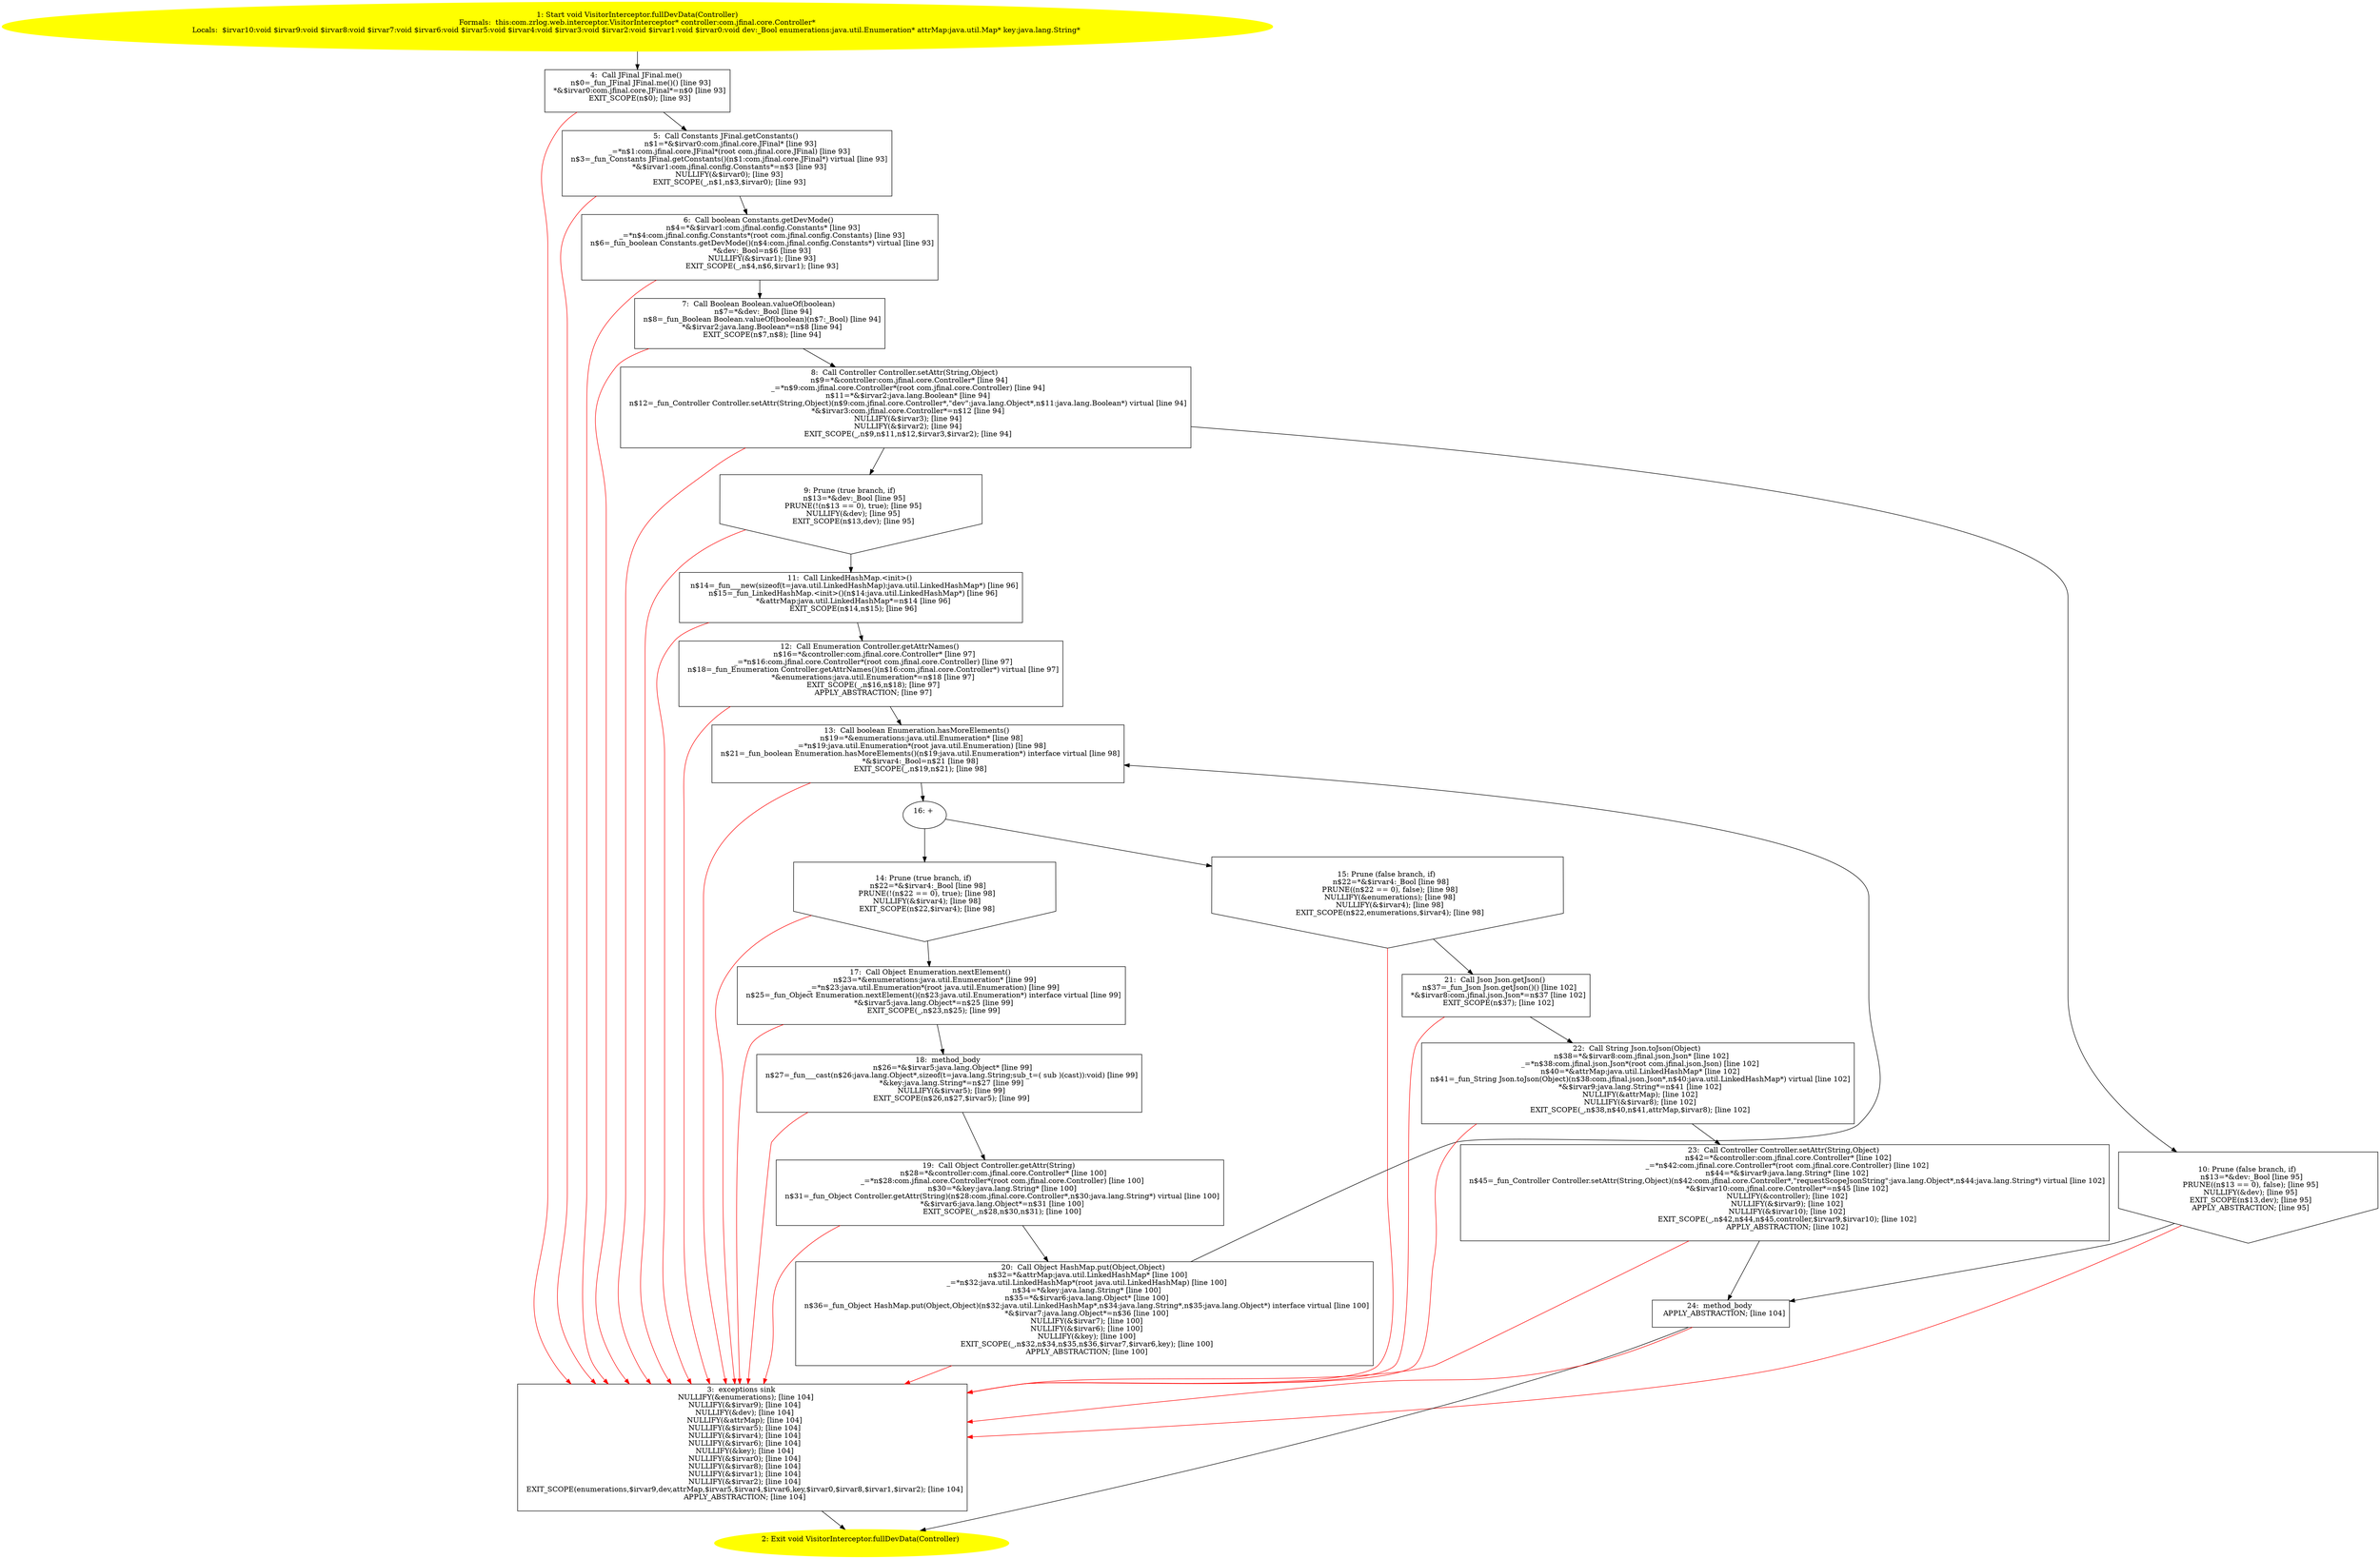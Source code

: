 /* @generated */
digraph cfg {
"com.zrlog.web.interceptor.VisitorInterceptor.fullDevData(com.jfinal.core.Controller):void.855113fd0aaafa2d1c501c24926ce040_1" [label="1: Start void VisitorInterceptor.fullDevData(Controller)\nFormals:  this:com.zrlog.web.interceptor.VisitorInterceptor* controller:com.jfinal.core.Controller*\nLocals:  $irvar10:void $irvar9:void $irvar8:void $irvar7:void $irvar6:void $irvar5:void $irvar4:void $irvar3:void $irvar2:void $irvar1:void $irvar0:void dev:_Bool enumerations:java.util.Enumeration* attrMap:java.util.Map* key:java.lang.String* \n  " color=yellow style=filled]
	

	 "com.zrlog.web.interceptor.VisitorInterceptor.fullDevData(com.jfinal.core.Controller):void.855113fd0aaafa2d1c501c24926ce040_1" -> "com.zrlog.web.interceptor.VisitorInterceptor.fullDevData(com.jfinal.core.Controller):void.855113fd0aaafa2d1c501c24926ce040_4" ;
"com.zrlog.web.interceptor.VisitorInterceptor.fullDevData(com.jfinal.core.Controller):void.855113fd0aaafa2d1c501c24926ce040_2" [label="2: Exit void VisitorInterceptor.fullDevData(Controller) \n  " color=yellow style=filled]
	

"com.zrlog.web.interceptor.VisitorInterceptor.fullDevData(com.jfinal.core.Controller):void.855113fd0aaafa2d1c501c24926ce040_3" [label="3:  exceptions sink \n   NULLIFY(&enumerations); [line 104]\n  NULLIFY(&$irvar9); [line 104]\n  NULLIFY(&dev); [line 104]\n  NULLIFY(&attrMap); [line 104]\n  NULLIFY(&$irvar5); [line 104]\n  NULLIFY(&$irvar4); [line 104]\n  NULLIFY(&$irvar6); [line 104]\n  NULLIFY(&key); [line 104]\n  NULLIFY(&$irvar0); [line 104]\n  NULLIFY(&$irvar8); [line 104]\n  NULLIFY(&$irvar1); [line 104]\n  NULLIFY(&$irvar2); [line 104]\n  EXIT_SCOPE(enumerations,$irvar9,dev,attrMap,$irvar5,$irvar4,$irvar6,key,$irvar0,$irvar8,$irvar1,$irvar2); [line 104]\n  APPLY_ABSTRACTION; [line 104]\n " shape="box"]
	

	 "com.zrlog.web.interceptor.VisitorInterceptor.fullDevData(com.jfinal.core.Controller):void.855113fd0aaafa2d1c501c24926ce040_3" -> "com.zrlog.web.interceptor.VisitorInterceptor.fullDevData(com.jfinal.core.Controller):void.855113fd0aaafa2d1c501c24926ce040_2" ;
"com.zrlog.web.interceptor.VisitorInterceptor.fullDevData(com.jfinal.core.Controller):void.855113fd0aaafa2d1c501c24926ce040_4" [label="4:  Call JFinal JFinal.me() \n   n$0=_fun_JFinal JFinal.me()() [line 93]\n  *&$irvar0:com.jfinal.core.JFinal*=n$0 [line 93]\n  EXIT_SCOPE(n$0); [line 93]\n " shape="box"]
	

	 "com.zrlog.web.interceptor.VisitorInterceptor.fullDevData(com.jfinal.core.Controller):void.855113fd0aaafa2d1c501c24926ce040_4" -> "com.zrlog.web.interceptor.VisitorInterceptor.fullDevData(com.jfinal.core.Controller):void.855113fd0aaafa2d1c501c24926ce040_5" ;
	 "com.zrlog.web.interceptor.VisitorInterceptor.fullDevData(com.jfinal.core.Controller):void.855113fd0aaafa2d1c501c24926ce040_4" -> "com.zrlog.web.interceptor.VisitorInterceptor.fullDevData(com.jfinal.core.Controller):void.855113fd0aaafa2d1c501c24926ce040_3" [color="red" ];
"com.zrlog.web.interceptor.VisitorInterceptor.fullDevData(com.jfinal.core.Controller):void.855113fd0aaafa2d1c501c24926ce040_5" [label="5:  Call Constants JFinal.getConstants() \n   n$1=*&$irvar0:com.jfinal.core.JFinal* [line 93]\n  _=*n$1:com.jfinal.core.JFinal*(root com.jfinal.core.JFinal) [line 93]\n  n$3=_fun_Constants JFinal.getConstants()(n$1:com.jfinal.core.JFinal*) virtual [line 93]\n  *&$irvar1:com.jfinal.config.Constants*=n$3 [line 93]\n  NULLIFY(&$irvar0); [line 93]\n  EXIT_SCOPE(_,n$1,n$3,$irvar0); [line 93]\n " shape="box"]
	

	 "com.zrlog.web.interceptor.VisitorInterceptor.fullDevData(com.jfinal.core.Controller):void.855113fd0aaafa2d1c501c24926ce040_5" -> "com.zrlog.web.interceptor.VisitorInterceptor.fullDevData(com.jfinal.core.Controller):void.855113fd0aaafa2d1c501c24926ce040_6" ;
	 "com.zrlog.web.interceptor.VisitorInterceptor.fullDevData(com.jfinal.core.Controller):void.855113fd0aaafa2d1c501c24926ce040_5" -> "com.zrlog.web.interceptor.VisitorInterceptor.fullDevData(com.jfinal.core.Controller):void.855113fd0aaafa2d1c501c24926ce040_3" [color="red" ];
"com.zrlog.web.interceptor.VisitorInterceptor.fullDevData(com.jfinal.core.Controller):void.855113fd0aaafa2d1c501c24926ce040_6" [label="6:  Call boolean Constants.getDevMode() \n   n$4=*&$irvar1:com.jfinal.config.Constants* [line 93]\n  _=*n$4:com.jfinal.config.Constants*(root com.jfinal.config.Constants) [line 93]\n  n$6=_fun_boolean Constants.getDevMode()(n$4:com.jfinal.config.Constants*) virtual [line 93]\n  *&dev:_Bool=n$6 [line 93]\n  NULLIFY(&$irvar1); [line 93]\n  EXIT_SCOPE(_,n$4,n$6,$irvar1); [line 93]\n " shape="box"]
	

	 "com.zrlog.web.interceptor.VisitorInterceptor.fullDevData(com.jfinal.core.Controller):void.855113fd0aaafa2d1c501c24926ce040_6" -> "com.zrlog.web.interceptor.VisitorInterceptor.fullDevData(com.jfinal.core.Controller):void.855113fd0aaafa2d1c501c24926ce040_7" ;
	 "com.zrlog.web.interceptor.VisitorInterceptor.fullDevData(com.jfinal.core.Controller):void.855113fd0aaafa2d1c501c24926ce040_6" -> "com.zrlog.web.interceptor.VisitorInterceptor.fullDevData(com.jfinal.core.Controller):void.855113fd0aaafa2d1c501c24926ce040_3" [color="red" ];
"com.zrlog.web.interceptor.VisitorInterceptor.fullDevData(com.jfinal.core.Controller):void.855113fd0aaafa2d1c501c24926ce040_7" [label="7:  Call Boolean Boolean.valueOf(boolean) \n   n$7=*&dev:_Bool [line 94]\n  n$8=_fun_Boolean Boolean.valueOf(boolean)(n$7:_Bool) [line 94]\n  *&$irvar2:java.lang.Boolean*=n$8 [line 94]\n  EXIT_SCOPE(n$7,n$8); [line 94]\n " shape="box"]
	

	 "com.zrlog.web.interceptor.VisitorInterceptor.fullDevData(com.jfinal.core.Controller):void.855113fd0aaafa2d1c501c24926ce040_7" -> "com.zrlog.web.interceptor.VisitorInterceptor.fullDevData(com.jfinal.core.Controller):void.855113fd0aaafa2d1c501c24926ce040_8" ;
	 "com.zrlog.web.interceptor.VisitorInterceptor.fullDevData(com.jfinal.core.Controller):void.855113fd0aaafa2d1c501c24926ce040_7" -> "com.zrlog.web.interceptor.VisitorInterceptor.fullDevData(com.jfinal.core.Controller):void.855113fd0aaafa2d1c501c24926ce040_3" [color="red" ];
"com.zrlog.web.interceptor.VisitorInterceptor.fullDevData(com.jfinal.core.Controller):void.855113fd0aaafa2d1c501c24926ce040_8" [label="8:  Call Controller Controller.setAttr(String,Object) \n   n$9=*&controller:com.jfinal.core.Controller* [line 94]\n  _=*n$9:com.jfinal.core.Controller*(root com.jfinal.core.Controller) [line 94]\n  n$11=*&$irvar2:java.lang.Boolean* [line 94]\n  n$12=_fun_Controller Controller.setAttr(String,Object)(n$9:com.jfinal.core.Controller*,\"dev\":java.lang.Object*,n$11:java.lang.Boolean*) virtual [line 94]\n  *&$irvar3:com.jfinal.core.Controller*=n$12 [line 94]\n  NULLIFY(&$irvar3); [line 94]\n  NULLIFY(&$irvar2); [line 94]\n  EXIT_SCOPE(_,n$9,n$11,n$12,$irvar3,$irvar2); [line 94]\n " shape="box"]
	

	 "com.zrlog.web.interceptor.VisitorInterceptor.fullDevData(com.jfinal.core.Controller):void.855113fd0aaafa2d1c501c24926ce040_8" -> "com.zrlog.web.interceptor.VisitorInterceptor.fullDevData(com.jfinal.core.Controller):void.855113fd0aaafa2d1c501c24926ce040_9" ;
	 "com.zrlog.web.interceptor.VisitorInterceptor.fullDevData(com.jfinal.core.Controller):void.855113fd0aaafa2d1c501c24926ce040_8" -> "com.zrlog.web.interceptor.VisitorInterceptor.fullDevData(com.jfinal.core.Controller):void.855113fd0aaafa2d1c501c24926ce040_10" ;
	 "com.zrlog.web.interceptor.VisitorInterceptor.fullDevData(com.jfinal.core.Controller):void.855113fd0aaafa2d1c501c24926ce040_8" -> "com.zrlog.web.interceptor.VisitorInterceptor.fullDevData(com.jfinal.core.Controller):void.855113fd0aaafa2d1c501c24926ce040_3" [color="red" ];
"com.zrlog.web.interceptor.VisitorInterceptor.fullDevData(com.jfinal.core.Controller):void.855113fd0aaafa2d1c501c24926ce040_9" [label="9: Prune (true branch, if) \n   n$13=*&dev:_Bool [line 95]\n  PRUNE(!(n$13 == 0), true); [line 95]\n  NULLIFY(&dev); [line 95]\n  EXIT_SCOPE(n$13,dev); [line 95]\n " shape="invhouse"]
	

	 "com.zrlog.web.interceptor.VisitorInterceptor.fullDevData(com.jfinal.core.Controller):void.855113fd0aaafa2d1c501c24926ce040_9" -> "com.zrlog.web.interceptor.VisitorInterceptor.fullDevData(com.jfinal.core.Controller):void.855113fd0aaafa2d1c501c24926ce040_11" ;
	 "com.zrlog.web.interceptor.VisitorInterceptor.fullDevData(com.jfinal.core.Controller):void.855113fd0aaafa2d1c501c24926ce040_9" -> "com.zrlog.web.interceptor.VisitorInterceptor.fullDevData(com.jfinal.core.Controller):void.855113fd0aaafa2d1c501c24926ce040_3" [color="red" ];
"com.zrlog.web.interceptor.VisitorInterceptor.fullDevData(com.jfinal.core.Controller):void.855113fd0aaafa2d1c501c24926ce040_10" [label="10: Prune (false branch, if) \n   n$13=*&dev:_Bool [line 95]\n  PRUNE((n$13 == 0), false); [line 95]\n  NULLIFY(&dev); [line 95]\n  EXIT_SCOPE(n$13,dev); [line 95]\n  APPLY_ABSTRACTION; [line 95]\n " shape="invhouse"]
	

	 "com.zrlog.web.interceptor.VisitorInterceptor.fullDevData(com.jfinal.core.Controller):void.855113fd0aaafa2d1c501c24926ce040_10" -> "com.zrlog.web.interceptor.VisitorInterceptor.fullDevData(com.jfinal.core.Controller):void.855113fd0aaafa2d1c501c24926ce040_24" ;
	 "com.zrlog.web.interceptor.VisitorInterceptor.fullDevData(com.jfinal.core.Controller):void.855113fd0aaafa2d1c501c24926ce040_10" -> "com.zrlog.web.interceptor.VisitorInterceptor.fullDevData(com.jfinal.core.Controller):void.855113fd0aaafa2d1c501c24926ce040_3" [color="red" ];
"com.zrlog.web.interceptor.VisitorInterceptor.fullDevData(com.jfinal.core.Controller):void.855113fd0aaafa2d1c501c24926ce040_11" [label="11:  Call LinkedHashMap.<init>() \n   n$14=_fun___new(sizeof(t=java.util.LinkedHashMap):java.util.LinkedHashMap*) [line 96]\n  n$15=_fun_LinkedHashMap.<init>()(n$14:java.util.LinkedHashMap*) [line 96]\n  *&attrMap:java.util.LinkedHashMap*=n$14 [line 96]\n  EXIT_SCOPE(n$14,n$15); [line 96]\n " shape="box"]
	

	 "com.zrlog.web.interceptor.VisitorInterceptor.fullDevData(com.jfinal.core.Controller):void.855113fd0aaafa2d1c501c24926ce040_11" -> "com.zrlog.web.interceptor.VisitorInterceptor.fullDevData(com.jfinal.core.Controller):void.855113fd0aaafa2d1c501c24926ce040_12" ;
	 "com.zrlog.web.interceptor.VisitorInterceptor.fullDevData(com.jfinal.core.Controller):void.855113fd0aaafa2d1c501c24926ce040_11" -> "com.zrlog.web.interceptor.VisitorInterceptor.fullDevData(com.jfinal.core.Controller):void.855113fd0aaafa2d1c501c24926ce040_3" [color="red" ];
"com.zrlog.web.interceptor.VisitorInterceptor.fullDevData(com.jfinal.core.Controller):void.855113fd0aaafa2d1c501c24926ce040_12" [label="12:  Call Enumeration Controller.getAttrNames() \n   n$16=*&controller:com.jfinal.core.Controller* [line 97]\n  _=*n$16:com.jfinal.core.Controller*(root com.jfinal.core.Controller) [line 97]\n  n$18=_fun_Enumeration Controller.getAttrNames()(n$16:com.jfinal.core.Controller*) virtual [line 97]\n  *&enumerations:java.util.Enumeration*=n$18 [line 97]\n  EXIT_SCOPE(_,n$16,n$18); [line 97]\n  APPLY_ABSTRACTION; [line 97]\n " shape="box"]
	

	 "com.zrlog.web.interceptor.VisitorInterceptor.fullDevData(com.jfinal.core.Controller):void.855113fd0aaafa2d1c501c24926ce040_12" -> "com.zrlog.web.interceptor.VisitorInterceptor.fullDevData(com.jfinal.core.Controller):void.855113fd0aaafa2d1c501c24926ce040_13" ;
	 "com.zrlog.web.interceptor.VisitorInterceptor.fullDevData(com.jfinal.core.Controller):void.855113fd0aaafa2d1c501c24926ce040_12" -> "com.zrlog.web.interceptor.VisitorInterceptor.fullDevData(com.jfinal.core.Controller):void.855113fd0aaafa2d1c501c24926ce040_3" [color="red" ];
"com.zrlog.web.interceptor.VisitorInterceptor.fullDevData(com.jfinal.core.Controller):void.855113fd0aaafa2d1c501c24926ce040_13" [label="13:  Call boolean Enumeration.hasMoreElements() \n   n$19=*&enumerations:java.util.Enumeration* [line 98]\n  _=*n$19:java.util.Enumeration*(root java.util.Enumeration) [line 98]\n  n$21=_fun_boolean Enumeration.hasMoreElements()(n$19:java.util.Enumeration*) interface virtual [line 98]\n  *&$irvar4:_Bool=n$21 [line 98]\n  EXIT_SCOPE(_,n$19,n$21); [line 98]\n " shape="box"]
	

	 "com.zrlog.web.interceptor.VisitorInterceptor.fullDevData(com.jfinal.core.Controller):void.855113fd0aaafa2d1c501c24926ce040_13" -> "com.zrlog.web.interceptor.VisitorInterceptor.fullDevData(com.jfinal.core.Controller):void.855113fd0aaafa2d1c501c24926ce040_16" ;
	 "com.zrlog.web.interceptor.VisitorInterceptor.fullDevData(com.jfinal.core.Controller):void.855113fd0aaafa2d1c501c24926ce040_13" -> "com.zrlog.web.interceptor.VisitorInterceptor.fullDevData(com.jfinal.core.Controller):void.855113fd0aaafa2d1c501c24926ce040_3" [color="red" ];
"com.zrlog.web.interceptor.VisitorInterceptor.fullDevData(com.jfinal.core.Controller):void.855113fd0aaafa2d1c501c24926ce040_14" [label="14: Prune (true branch, if) \n   n$22=*&$irvar4:_Bool [line 98]\n  PRUNE(!(n$22 == 0), true); [line 98]\n  NULLIFY(&$irvar4); [line 98]\n  EXIT_SCOPE(n$22,$irvar4); [line 98]\n " shape="invhouse"]
	

	 "com.zrlog.web.interceptor.VisitorInterceptor.fullDevData(com.jfinal.core.Controller):void.855113fd0aaafa2d1c501c24926ce040_14" -> "com.zrlog.web.interceptor.VisitorInterceptor.fullDevData(com.jfinal.core.Controller):void.855113fd0aaafa2d1c501c24926ce040_17" ;
	 "com.zrlog.web.interceptor.VisitorInterceptor.fullDevData(com.jfinal.core.Controller):void.855113fd0aaafa2d1c501c24926ce040_14" -> "com.zrlog.web.interceptor.VisitorInterceptor.fullDevData(com.jfinal.core.Controller):void.855113fd0aaafa2d1c501c24926ce040_3" [color="red" ];
"com.zrlog.web.interceptor.VisitorInterceptor.fullDevData(com.jfinal.core.Controller):void.855113fd0aaafa2d1c501c24926ce040_15" [label="15: Prune (false branch, if) \n   n$22=*&$irvar4:_Bool [line 98]\n  PRUNE((n$22 == 0), false); [line 98]\n  NULLIFY(&enumerations); [line 98]\n  NULLIFY(&$irvar4); [line 98]\n  EXIT_SCOPE(n$22,enumerations,$irvar4); [line 98]\n " shape="invhouse"]
	

	 "com.zrlog.web.interceptor.VisitorInterceptor.fullDevData(com.jfinal.core.Controller):void.855113fd0aaafa2d1c501c24926ce040_15" -> "com.zrlog.web.interceptor.VisitorInterceptor.fullDevData(com.jfinal.core.Controller):void.855113fd0aaafa2d1c501c24926ce040_21" ;
	 "com.zrlog.web.interceptor.VisitorInterceptor.fullDevData(com.jfinal.core.Controller):void.855113fd0aaafa2d1c501c24926ce040_15" -> "com.zrlog.web.interceptor.VisitorInterceptor.fullDevData(com.jfinal.core.Controller):void.855113fd0aaafa2d1c501c24926ce040_3" [color="red" ];
"com.zrlog.web.interceptor.VisitorInterceptor.fullDevData(com.jfinal.core.Controller):void.855113fd0aaafa2d1c501c24926ce040_16" [label="16: + \n  " ]
	

	 "com.zrlog.web.interceptor.VisitorInterceptor.fullDevData(com.jfinal.core.Controller):void.855113fd0aaafa2d1c501c24926ce040_16" -> "com.zrlog.web.interceptor.VisitorInterceptor.fullDevData(com.jfinal.core.Controller):void.855113fd0aaafa2d1c501c24926ce040_14" ;
	 "com.zrlog.web.interceptor.VisitorInterceptor.fullDevData(com.jfinal.core.Controller):void.855113fd0aaafa2d1c501c24926ce040_16" -> "com.zrlog.web.interceptor.VisitorInterceptor.fullDevData(com.jfinal.core.Controller):void.855113fd0aaafa2d1c501c24926ce040_15" ;
"com.zrlog.web.interceptor.VisitorInterceptor.fullDevData(com.jfinal.core.Controller):void.855113fd0aaafa2d1c501c24926ce040_17" [label="17:  Call Object Enumeration.nextElement() \n   n$23=*&enumerations:java.util.Enumeration* [line 99]\n  _=*n$23:java.util.Enumeration*(root java.util.Enumeration) [line 99]\n  n$25=_fun_Object Enumeration.nextElement()(n$23:java.util.Enumeration*) interface virtual [line 99]\n  *&$irvar5:java.lang.Object*=n$25 [line 99]\n  EXIT_SCOPE(_,n$23,n$25); [line 99]\n " shape="box"]
	

	 "com.zrlog.web.interceptor.VisitorInterceptor.fullDevData(com.jfinal.core.Controller):void.855113fd0aaafa2d1c501c24926ce040_17" -> "com.zrlog.web.interceptor.VisitorInterceptor.fullDevData(com.jfinal.core.Controller):void.855113fd0aaafa2d1c501c24926ce040_18" ;
	 "com.zrlog.web.interceptor.VisitorInterceptor.fullDevData(com.jfinal.core.Controller):void.855113fd0aaafa2d1c501c24926ce040_17" -> "com.zrlog.web.interceptor.VisitorInterceptor.fullDevData(com.jfinal.core.Controller):void.855113fd0aaafa2d1c501c24926ce040_3" [color="red" ];
"com.zrlog.web.interceptor.VisitorInterceptor.fullDevData(com.jfinal.core.Controller):void.855113fd0aaafa2d1c501c24926ce040_18" [label="18:  method_body \n   n$26=*&$irvar5:java.lang.Object* [line 99]\n  n$27=_fun___cast(n$26:java.lang.Object*,sizeof(t=java.lang.String;sub_t=( sub )(cast)):void) [line 99]\n  *&key:java.lang.String*=n$27 [line 99]\n  NULLIFY(&$irvar5); [line 99]\n  EXIT_SCOPE(n$26,n$27,$irvar5); [line 99]\n " shape="box"]
	

	 "com.zrlog.web.interceptor.VisitorInterceptor.fullDevData(com.jfinal.core.Controller):void.855113fd0aaafa2d1c501c24926ce040_18" -> "com.zrlog.web.interceptor.VisitorInterceptor.fullDevData(com.jfinal.core.Controller):void.855113fd0aaafa2d1c501c24926ce040_19" ;
	 "com.zrlog.web.interceptor.VisitorInterceptor.fullDevData(com.jfinal.core.Controller):void.855113fd0aaafa2d1c501c24926ce040_18" -> "com.zrlog.web.interceptor.VisitorInterceptor.fullDevData(com.jfinal.core.Controller):void.855113fd0aaafa2d1c501c24926ce040_3" [color="red" ];
"com.zrlog.web.interceptor.VisitorInterceptor.fullDevData(com.jfinal.core.Controller):void.855113fd0aaafa2d1c501c24926ce040_19" [label="19:  Call Object Controller.getAttr(String) \n   n$28=*&controller:com.jfinal.core.Controller* [line 100]\n  _=*n$28:com.jfinal.core.Controller*(root com.jfinal.core.Controller) [line 100]\n  n$30=*&key:java.lang.String* [line 100]\n  n$31=_fun_Object Controller.getAttr(String)(n$28:com.jfinal.core.Controller*,n$30:java.lang.String*) virtual [line 100]\n  *&$irvar6:java.lang.Object*=n$31 [line 100]\n  EXIT_SCOPE(_,n$28,n$30,n$31); [line 100]\n " shape="box"]
	

	 "com.zrlog.web.interceptor.VisitorInterceptor.fullDevData(com.jfinal.core.Controller):void.855113fd0aaafa2d1c501c24926ce040_19" -> "com.zrlog.web.interceptor.VisitorInterceptor.fullDevData(com.jfinal.core.Controller):void.855113fd0aaafa2d1c501c24926ce040_20" ;
	 "com.zrlog.web.interceptor.VisitorInterceptor.fullDevData(com.jfinal.core.Controller):void.855113fd0aaafa2d1c501c24926ce040_19" -> "com.zrlog.web.interceptor.VisitorInterceptor.fullDevData(com.jfinal.core.Controller):void.855113fd0aaafa2d1c501c24926ce040_3" [color="red" ];
"com.zrlog.web.interceptor.VisitorInterceptor.fullDevData(com.jfinal.core.Controller):void.855113fd0aaafa2d1c501c24926ce040_20" [label="20:  Call Object HashMap.put(Object,Object) \n   n$32=*&attrMap:java.util.LinkedHashMap* [line 100]\n  _=*n$32:java.util.LinkedHashMap*(root java.util.LinkedHashMap) [line 100]\n  n$34=*&key:java.lang.String* [line 100]\n  n$35=*&$irvar6:java.lang.Object* [line 100]\n  n$36=_fun_Object HashMap.put(Object,Object)(n$32:java.util.LinkedHashMap*,n$34:java.lang.String*,n$35:java.lang.Object*) interface virtual [line 100]\n  *&$irvar7:java.lang.Object*=n$36 [line 100]\n  NULLIFY(&$irvar7); [line 100]\n  NULLIFY(&$irvar6); [line 100]\n  NULLIFY(&key); [line 100]\n  EXIT_SCOPE(_,n$32,n$34,n$35,n$36,$irvar7,$irvar6,key); [line 100]\n  APPLY_ABSTRACTION; [line 100]\n " shape="box"]
	

	 "com.zrlog.web.interceptor.VisitorInterceptor.fullDevData(com.jfinal.core.Controller):void.855113fd0aaafa2d1c501c24926ce040_20" -> "com.zrlog.web.interceptor.VisitorInterceptor.fullDevData(com.jfinal.core.Controller):void.855113fd0aaafa2d1c501c24926ce040_13" ;
	 "com.zrlog.web.interceptor.VisitorInterceptor.fullDevData(com.jfinal.core.Controller):void.855113fd0aaafa2d1c501c24926ce040_20" -> "com.zrlog.web.interceptor.VisitorInterceptor.fullDevData(com.jfinal.core.Controller):void.855113fd0aaafa2d1c501c24926ce040_3" [color="red" ];
"com.zrlog.web.interceptor.VisitorInterceptor.fullDevData(com.jfinal.core.Controller):void.855113fd0aaafa2d1c501c24926ce040_21" [label="21:  Call Json Json.getJson() \n   n$37=_fun_Json Json.getJson()() [line 102]\n  *&$irvar8:com.jfinal.json.Json*=n$37 [line 102]\n  EXIT_SCOPE(n$37); [line 102]\n " shape="box"]
	

	 "com.zrlog.web.interceptor.VisitorInterceptor.fullDevData(com.jfinal.core.Controller):void.855113fd0aaafa2d1c501c24926ce040_21" -> "com.zrlog.web.interceptor.VisitorInterceptor.fullDevData(com.jfinal.core.Controller):void.855113fd0aaafa2d1c501c24926ce040_22" ;
	 "com.zrlog.web.interceptor.VisitorInterceptor.fullDevData(com.jfinal.core.Controller):void.855113fd0aaafa2d1c501c24926ce040_21" -> "com.zrlog.web.interceptor.VisitorInterceptor.fullDevData(com.jfinal.core.Controller):void.855113fd0aaafa2d1c501c24926ce040_3" [color="red" ];
"com.zrlog.web.interceptor.VisitorInterceptor.fullDevData(com.jfinal.core.Controller):void.855113fd0aaafa2d1c501c24926ce040_22" [label="22:  Call String Json.toJson(Object) \n   n$38=*&$irvar8:com.jfinal.json.Json* [line 102]\n  _=*n$38:com.jfinal.json.Json*(root com.jfinal.json.Json) [line 102]\n  n$40=*&attrMap:java.util.LinkedHashMap* [line 102]\n  n$41=_fun_String Json.toJson(Object)(n$38:com.jfinal.json.Json*,n$40:java.util.LinkedHashMap*) virtual [line 102]\n  *&$irvar9:java.lang.String*=n$41 [line 102]\n  NULLIFY(&attrMap); [line 102]\n  NULLIFY(&$irvar8); [line 102]\n  EXIT_SCOPE(_,n$38,n$40,n$41,attrMap,$irvar8); [line 102]\n " shape="box"]
	

	 "com.zrlog.web.interceptor.VisitorInterceptor.fullDevData(com.jfinal.core.Controller):void.855113fd0aaafa2d1c501c24926ce040_22" -> "com.zrlog.web.interceptor.VisitorInterceptor.fullDevData(com.jfinal.core.Controller):void.855113fd0aaafa2d1c501c24926ce040_23" ;
	 "com.zrlog.web.interceptor.VisitorInterceptor.fullDevData(com.jfinal.core.Controller):void.855113fd0aaafa2d1c501c24926ce040_22" -> "com.zrlog.web.interceptor.VisitorInterceptor.fullDevData(com.jfinal.core.Controller):void.855113fd0aaafa2d1c501c24926ce040_3" [color="red" ];
"com.zrlog.web.interceptor.VisitorInterceptor.fullDevData(com.jfinal.core.Controller):void.855113fd0aaafa2d1c501c24926ce040_23" [label="23:  Call Controller Controller.setAttr(String,Object) \n   n$42=*&controller:com.jfinal.core.Controller* [line 102]\n  _=*n$42:com.jfinal.core.Controller*(root com.jfinal.core.Controller) [line 102]\n  n$44=*&$irvar9:java.lang.String* [line 102]\n  n$45=_fun_Controller Controller.setAttr(String,Object)(n$42:com.jfinal.core.Controller*,\"requestScopeJsonString\":java.lang.Object*,n$44:java.lang.String*) virtual [line 102]\n  *&$irvar10:com.jfinal.core.Controller*=n$45 [line 102]\n  NULLIFY(&controller); [line 102]\n  NULLIFY(&$irvar9); [line 102]\n  NULLIFY(&$irvar10); [line 102]\n  EXIT_SCOPE(_,n$42,n$44,n$45,controller,$irvar9,$irvar10); [line 102]\n  APPLY_ABSTRACTION; [line 102]\n " shape="box"]
	

	 "com.zrlog.web.interceptor.VisitorInterceptor.fullDevData(com.jfinal.core.Controller):void.855113fd0aaafa2d1c501c24926ce040_23" -> "com.zrlog.web.interceptor.VisitorInterceptor.fullDevData(com.jfinal.core.Controller):void.855113fd0aaafa2d1c501c24926ce040_24" ;
	 "com.zrlog.web.interceptor.VisitorInterceptor.fullDevData(com.jfinal.core.Controller):void.855113fd0aaafa2d1c501c24926ce040_23" -> "com.zrlog.web.interceptor.VisitorInterceptor.fullDevData(com.jfinal.core.Controller):void.855113fd0aaafa2d1c501c24926ce040_3" [color="red" ];
"com.zrlog.web.interceptor.VisitorInterceptor.fullDevData(com.jfinal.core.Controller):void.855113fd0aaafa2d1c501c24926ce040_24" [label="24:  method_body \n   APPLY_ABSTRACTION; [line 104]\n " shape="box"]
	

	 "com.zrlog.web.interceptor.VisitorInterceptor.fullDevData(com.jfinal.core.Controller):void.855113fd0aaafa2d1c501c24926ce040_24" -> "com.zrlog.web.interceptor.VisitorInterceptor.fullDevData(com.jfinal.core.Controller):void.855113fd0aaafa2d1c501c24926ce040_2" ;
	 "com.zrlog.web.interceptor.VisitorInterceptor.fullDevData(com.jfinal.core.Controller):void.855113fd0aaafa2d1c501c24926ce040_24" -> "com.zrlog.web.interceptor.VisitorInterceptor.fullDevData(com.jfinal.core.Controller):void.855113fd0aaafa2d1c501c24926ce040_3" [color="red" ];
}
